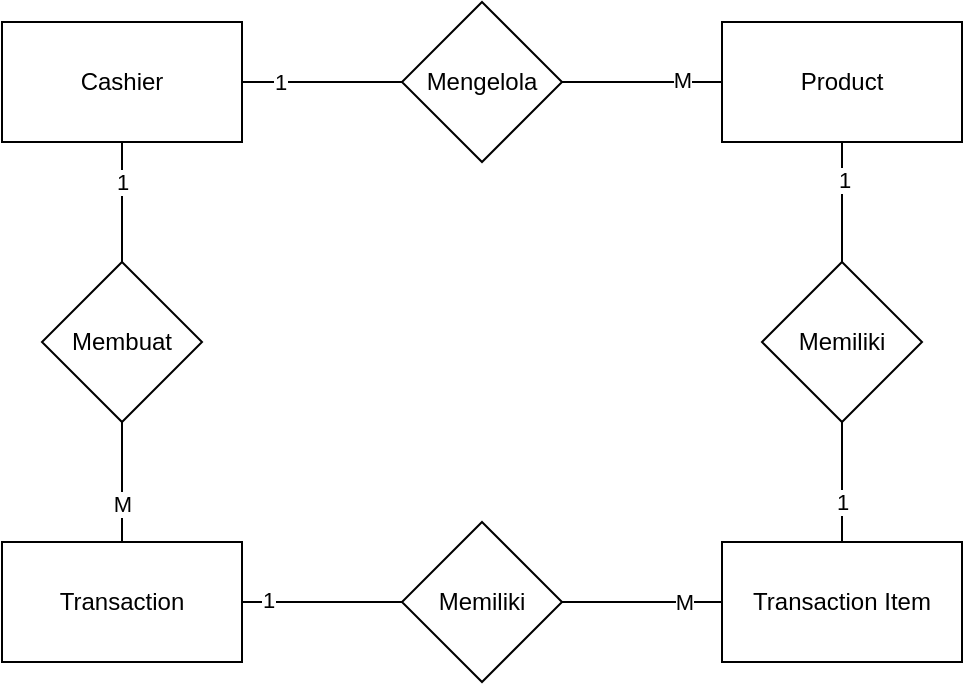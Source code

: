 <mxfile version="22.1.21" type="device">
  <diagram name="Page-1" id="L-jzi1f0no-SawplytBx">
    <mxGraphModel dx="956" dy="541" grid="1" gridSize="10" guides="1" tooltips="1" connect="1" arrows="1" fold="1" page="1" pageScale="1" pageWidth="850" pageHeight="1100" math="0" shadow="0">
      <root>
        <mxCell id="0" />
        <mxCell id="1" parent="0" />
        <mxCell id="l-EVlIPd-Bw1yyuKUGdx-6" style="edgeStyle=orthogonalEdgeStyle;rounded=0;orthogonalLoop=1;jettySize=auto;html=1;endArrow=none;endFill=0;" edge="1" parent="1" source="l-EVlIPd-Bw1yyuKUGdx-1" target="l-EVlIPd-Bw1yyuKUGdx-3">
          <mxGeometry relative="1" as="geometry" />
        </mxCell>
        <mxCell id="l-EVlIPd-Bw1yyuKUGdx-11" value="1" style="edgeLabel;html=1;align=center;verticalAlign=middle;resizable=0;points=[];" vertex="1" connectable="0" parent="l-EVlIPd-Bw1yyuKUGdx-6">
          <mxGeometry x="-0.525" relative="1" as="geometry">
            <mxPoint as="offset" />
          </mxGeometry>
        </mxCell>
        <mxCell id="l-EVlIPd-Bw1yyuKUGdx-8" style="edgeStyle=orthogonalEdgeStyle;rounded=0;orthogonalLoop=1;jettySize=auto;html=1;endArrow=none;endFill=0;" edge="1" parent="1" source="l-EVlIPd-Bw1yyuKUGdx-1" target="l-EVlIPd-Bw1yyuKUGdx-2">
          <mxGeometry relative="1" as="geometry" />
        </mxCell>
        <mxCell id="l-EVlIPd-Bw1yyuKUGdx-16" value="1" style="edgeLabel;html=1;align=center;verticalAlign=middle;resizable=0;points=[];" vertex="1" connectable="0" parent="l-EVlIPd-Bw1yyuKUGdx-8">
          <mxGeometry x="-0.576" relative="1" as="geometry">
            <mxPoint y="7" as="offset" />
          </mxGeometry>
        </mxCell>
        <mxCell id="l-EVlIPd-Bw1yyuKUGdx-1" value="Cashier" style="rounded=0;whiteSpace=wrap;html=1;" vertex="1" parent="1">
          <mxGeometry x="90" y="120" width="120" height="60" as="geometry" />
        </mxCell>
        <mxCell id="l-EVlIPd-Bw1yyuKUGdx-9" style="edgeStyle=orthogonalEdgeStyle;rounded=0;orthogonalLoop=1;jettySize=auto;html=1;endArrow=none;endFill=0;" edge="1" parent="1" source="l-EVlIPd-Bw1yyuKUGdx-2" target="l-EVlIPd-Bw1yyuKUGdx-5">
          <mxGeometry relative="1" as="geometry" />
        </mxCell>
        <mxCell id="l-EVlIPd-Bw1yyuKUGdx-13" value="M" style="edgeLabel;html=1;align=center;verticalAlign=middle;resizable=0;points=[];" vertex="1" connectable="0" parent="l-EVlIPd-Bw1yyuKUGdx-9">
          <mxGeometry x="0.357" relative="1" as="geometry">
            <mxPoint as="offset" />
          </mxGeometry>
        </mxCell>
        <mxCell id="l-EVlIPd-Bw1yyuKUGdx-2" value="Membuat" style="rhombus;whiteSpace=wrap;html=1;" vertex="1" parent="1">
          <mxGeometry x="110" y="240" width="80" height="80" as="geometry" />
        </mxCell>
        <mxCell id="l-EVlIPd-Bw1yyuKUGdx-7" style="edgeStyle=orthogonalEdgeStyle;rounded=0;orthogonalLoop=1;jettySize=auto;html=1;endArrow=none;endFill=0;" edge="1" parent="1" source="l-EVlIPd-Bw1yyuKUGdx-3" target="l-EVlIPd-Bw1yyuKUGdx-4">
          <mxGeometry relative="1" as="geometry" />
        </mxCell>
        <mxCell id="l-EVlIPd-Bw1yyuKUGdx-12" value="M" style="edgeLabel;html=1;align=center;verticalAlign=middle;resizable=0;points=[];" vertex="1" connectable="0" parent="l-EVlIPd-Bw1yyuKUGdx-7">
          <mxGeometry x="0.493" y="1" relative="1" as="geometry">
            <mxPoint as="offset" />
          </mxGeometry>
        </mxCell>
        <mxCell id="l-EVlIPd-Bw1yyuKUGdx-3" value="Mengelola" style="rhombus;whiteSpace=wrap;html=1;" vertex="1" parent="1">
          <mxGeometry x="290" y="110" width="80" height="80" as="geometry" />
        </mxCell>
        <mxCell id="l-EVlIPd-Bw1yyuKUGdx-4" value="Product" style="rounded=0;whiteSpace=wrap;html=1;" vertex="1" parent="1">
          <mxGeometry x="450" y="120" width="120" height="60" as="geometry" />
        </mxCell>
        <mxCell id="l-EVlIPd-Bw1yyuKUGdx-10" style="edgeStyle=orthogonalEdgeStyle;rounded=0;orthogonalLoop=1;jettySize=auto;html=1;endArrow=none;endFill=0;" edge="1" parent="1" source="l-EVlIPd-Bw1yyuKUGdx-17" target="l-EVlIPd-Bw1yyuKUGdx-23">
          <mxGeometry relative="1" as="geometry" />
        </mxCell>
        <mxCell id="l-EVlIPd-Bw1yyuKUGdx-15" value="1" style="edgeLabel;html=1;align=center;verticalAlign=middle;resizable=0;points=[];" vertex="1" connectable="0" parent="l-EVlIPd-Bw1yyuKUGdx-10">
          <mxGeometry x="-0.93" y="1" relative="1" as="geometry">
            <mxPoint x="1" y="-18" as="offset" />
          </mxGeometry>
        </mxCell>
        <mxCell id="l-EVlIPd-Bw1yyuKUGdx-18" style="edgeStyle=orthogonalEdgeStyle;rounded=0;orthogonalLoop=1;jettySize=auto;html=1;endArrow=none;endFill=0;" edge="1" parent="1" source="l-EVlIPd-Bw1yyuKUGdx-5" target="l-EVlIPd-Bw1yyuKUGdx-21">
          <mxGeometry relative="1" as="geometry" />
        </mxCell>
        <mxCell id="l-EVlIPd-Bw1yyuKUGdx-20" value="1" style="edgeLabel;html=1;align=center;verticalAlign=middle;resizable=0;points=[];" vertex="1" connectable="0" parent="l-EVlIPd-Bw1yyuKUGdx-18">
          <mxGeometry x="-0.688" y="1" relative="1" as="geometry">
            <mxPoint as="offset" />
          </mxGeometry>
        </mxCell>
        <mxCell id="l-EVlIPd-Bw1yyuKUGdx-5" value="Transaction" style="rounded=0;whiteSpace=wrap;html=1;" vertex="1" parent="1">
          <mxGeometry x="90" y="380" width="120" height="60" as="geometry" />
        </mxCell>
        <mxCell id="l-EVlIPd-Bw1yyuKUGdx-17" value="Transaction Item" style="rounded=0;whiteSpace=wrap;html=1;" vertex="1" parent="1">
          <mxGeometry x="450" y="380" width="120" height="60" as="geometry" />
        </mxCell>
        <mxCell id="l-EVlIPd-Bw1yyuKUGdx-22" style="edgeStyle=orthogonalEdgeStyle;rounded=0;orthogonalLoop=1;jettySize=auto;html=1;endArrow=none;endFill=0;" edge="1" parent="1" source="l-EVlIPd-Bw1yyuKUGdx-21" target="l-EVlIPd-Bw1yyuKUGdx-17">
          <mxGeometry relative="1" as="geometry" />
        </mxCell>
        <mxCell id="l-EVlIPd-Bw1yyuKUGdx-26" value="M" style="edgeLabel;html=1;align=center;verticalAlign=middle;resizable=0;points=[];" vertex="1" connectable="0" parent="l-EVlIPd-Bw1yyuKUGdx-22">
          <mxGeometry x="0.609" y="1" relative="1" as="geometry">
            <mxPoint x="-4" y="1" as="offset" />
          </mxGeometry>
        </mxCell>
        <mxCell id="l-EVlIPd-Bw1yyuKUGdx-21" value="Memiliki" style="rhombus;whiteSpace=wrap;html=1;" vertex="1" parent="1">
          <mxGeometry x="290" y="370" width="80" height="80" as="geometry" />
        </mxCell>
        <mxCell id="l-EVlIPd-Bw1yyuKUGdx-24" style="edgeStyle=orthogonalEdgeStyle;rounded=0;orthogonalLoop=1;jettySize=auto;html=1;endArrow=none;endFill=0;" edge="1" parent="1" source="l-EVlIPd-Bw1yyuKUGdx-23" target="l-EVlIPd-Bw1yyuKUGdx-4">
          <mxGeometry relative="1" as="geometry" />
        </mxCell>
        <mxCell id="l-EVlIPd-Bw1yyuKUGdx-25" value="1" style="edgeLabel;html=1;align=center;verticalAlign=middle;resizable=0;points=[];" vertex="1" connectable="0" parent="l-EVlIPd-Bw1yyuKUGdx-24">
          <mxGeometry x="0.39" y="-1" relative="1" as="geometry">
            <mxPoint as="offset" />
          </mxGeometry>
        </mxCell>
        <mxCell id="l-EVlIPd-Bw1yyuKUGdx-23" value="Memiliki" style="rhombus;whiteSpace=wrap;html=1;" vertex="1" parent="1">
          <mxGeometry x="470" y="240" width="80" height="80" as="geometry" />
        </mxCell>
      </root>
    </mxGraphModel>
  </diagram>
</mxfile>
